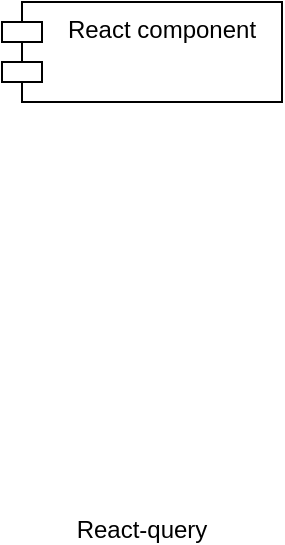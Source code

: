 <mxfile version="14.6.9" type="github">
  <diagram id="jYLw_XX82FBO1cOjav9N" name="Page-1">
    <mxGraphModel dx="788" dy="512" grid="1" gridSize="10" guides="1" tooltips="1" connect="1" arrows="1" fold="1" page="1" pageScale="1" pageWidth="850" pageHeight="1100" math="0" shadow="0">
      <root>
        <mxCell id="0" />
        <mxCell id="1" parent="0" />
        <mxCell id="aTiMxj1eEBTW5mWEzj1a-31" value="React component&#xa;" style="shape=module;align=left;spacingLeft=20;align=center;verticalAlign=top;" vertex="1" parent="1">
          <mxGeometry x="60" y="160" width="140" height="50" as="geometry" />
        </mxCell>
        <mxCell id="aTiMxj1eEBTW5mWEzj1a-37" value="React-query&#xa;" style="shape=image;imageAspect=0;aspect=fixed;verticalLabelPosition=bottom;verticalAlign=top;image=https://react-query.tanstack.com/_next/static/images/emblem-light-628080660fddb35787ff6c77e97ca43e.svg;" vertex="1" parent="1">
          <mxGeometry x="70" y="290" width="120" height="120" as="geometry" />
        </mxCell>
      </root>
    </mxGraphModel>
  </diagram>
</mxfile>
